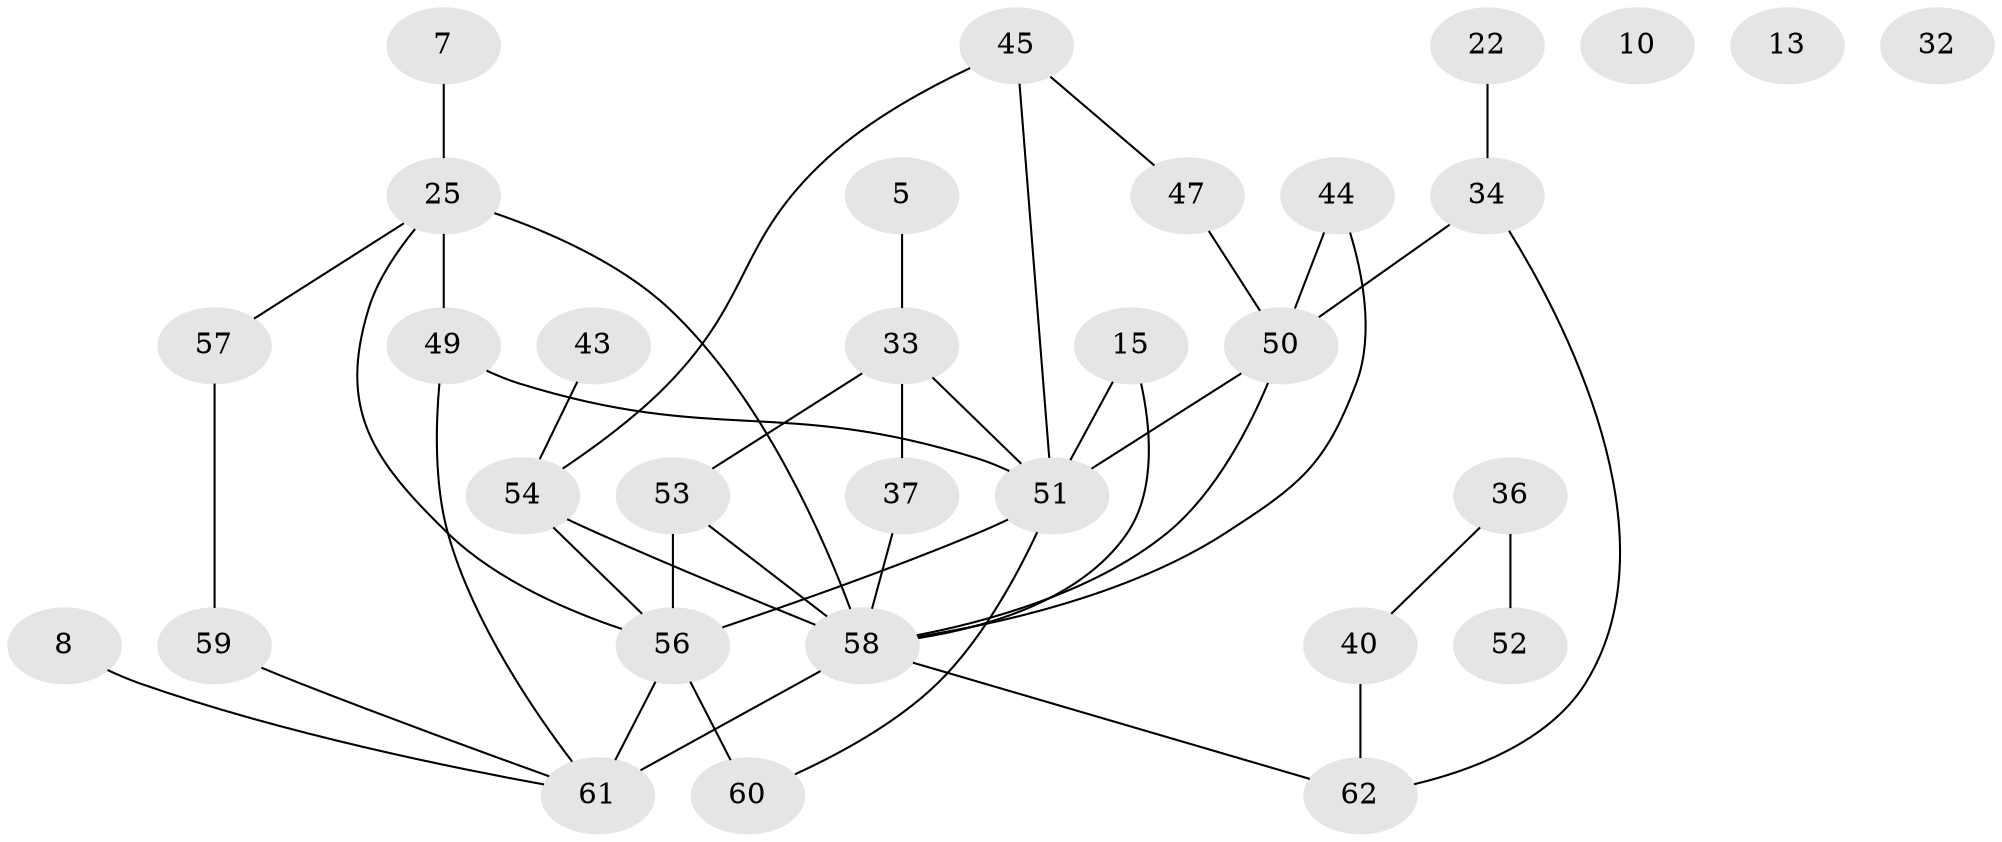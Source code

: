 // original degree distribution, {2: 0.2903225806451613, 3: 0.27419354838709675, 1: 0.11290322580645161, 4: 0.1774193548387097, 6: 0.03225806451612903, 0: 0.04838709677419355, 5: 0.06451612903225806}
// Generated by graph-tools (version 1.1) at 2025/40/03/09/25 04:40:31]
// undirected, 31 vertices, 42 edges
graph export_dot {
graph [start="1"]
  node [color=gray90,style=filled];
  5;
  7;
  8;
  10;
  13;
  15;
  22;
  25 [super="+16"];
  32;
  33;
  34 [super="+3+19"];
  36;
  37 [super="+26"];
  40 [super="+30+4"];
  43;
  44;
  45;
  47;
  49;
  50 [super="+1+17+18"];
  51 [super="+41+23"];
  52;
  53 [super="+20+42"];
  54 [super="+27"];
  56 [super="+12+29"];
  57;
  58 [super="+31+46"];
  59;
  60 [super="+55"];
  61 [super="+48"];
  62;
  5 -- 33;
  7 -- 25;
  8 -- 61;
  15 -- 58;
  15 -- 51;
  22 -- 34;
  25 -- 49 [weight=2];
  25 -- 57;
  25 -- 56;
  25 -- 58;
  33 -- 37;
  33 -- 53;
  33 -- 51;
  34 -- 62;
  34 -- 50 [weight=2];
  36 -- 40;
  36 -- 52;
  37 -- 58 [weight=2];
  40 -- 62;
  43 -- 54;
  44 -- 50;
  44 -- 58;
  45 -- 47;
  45 -- 54;
  45 -- 51;
  47 -- 50 [weight=2];
  49 -- 61;
  49 -- 51;
  50 -- 51 [weight=2];
  50 -- 58;
  51 -- 56 [weight=2];
  51 -- 60;
  53 -- 56 [weight=2];
  53 -- 58 [weight=2];
  54 -- 56 [weight=2];
  54 -- 58;
  56 -- 60 [weight=2];
  56 -- 61 [weight=2];
  57 -- 59;
  58 -- 61 [weight=2];
  58 -- 62;
  59 -- 61;
}
